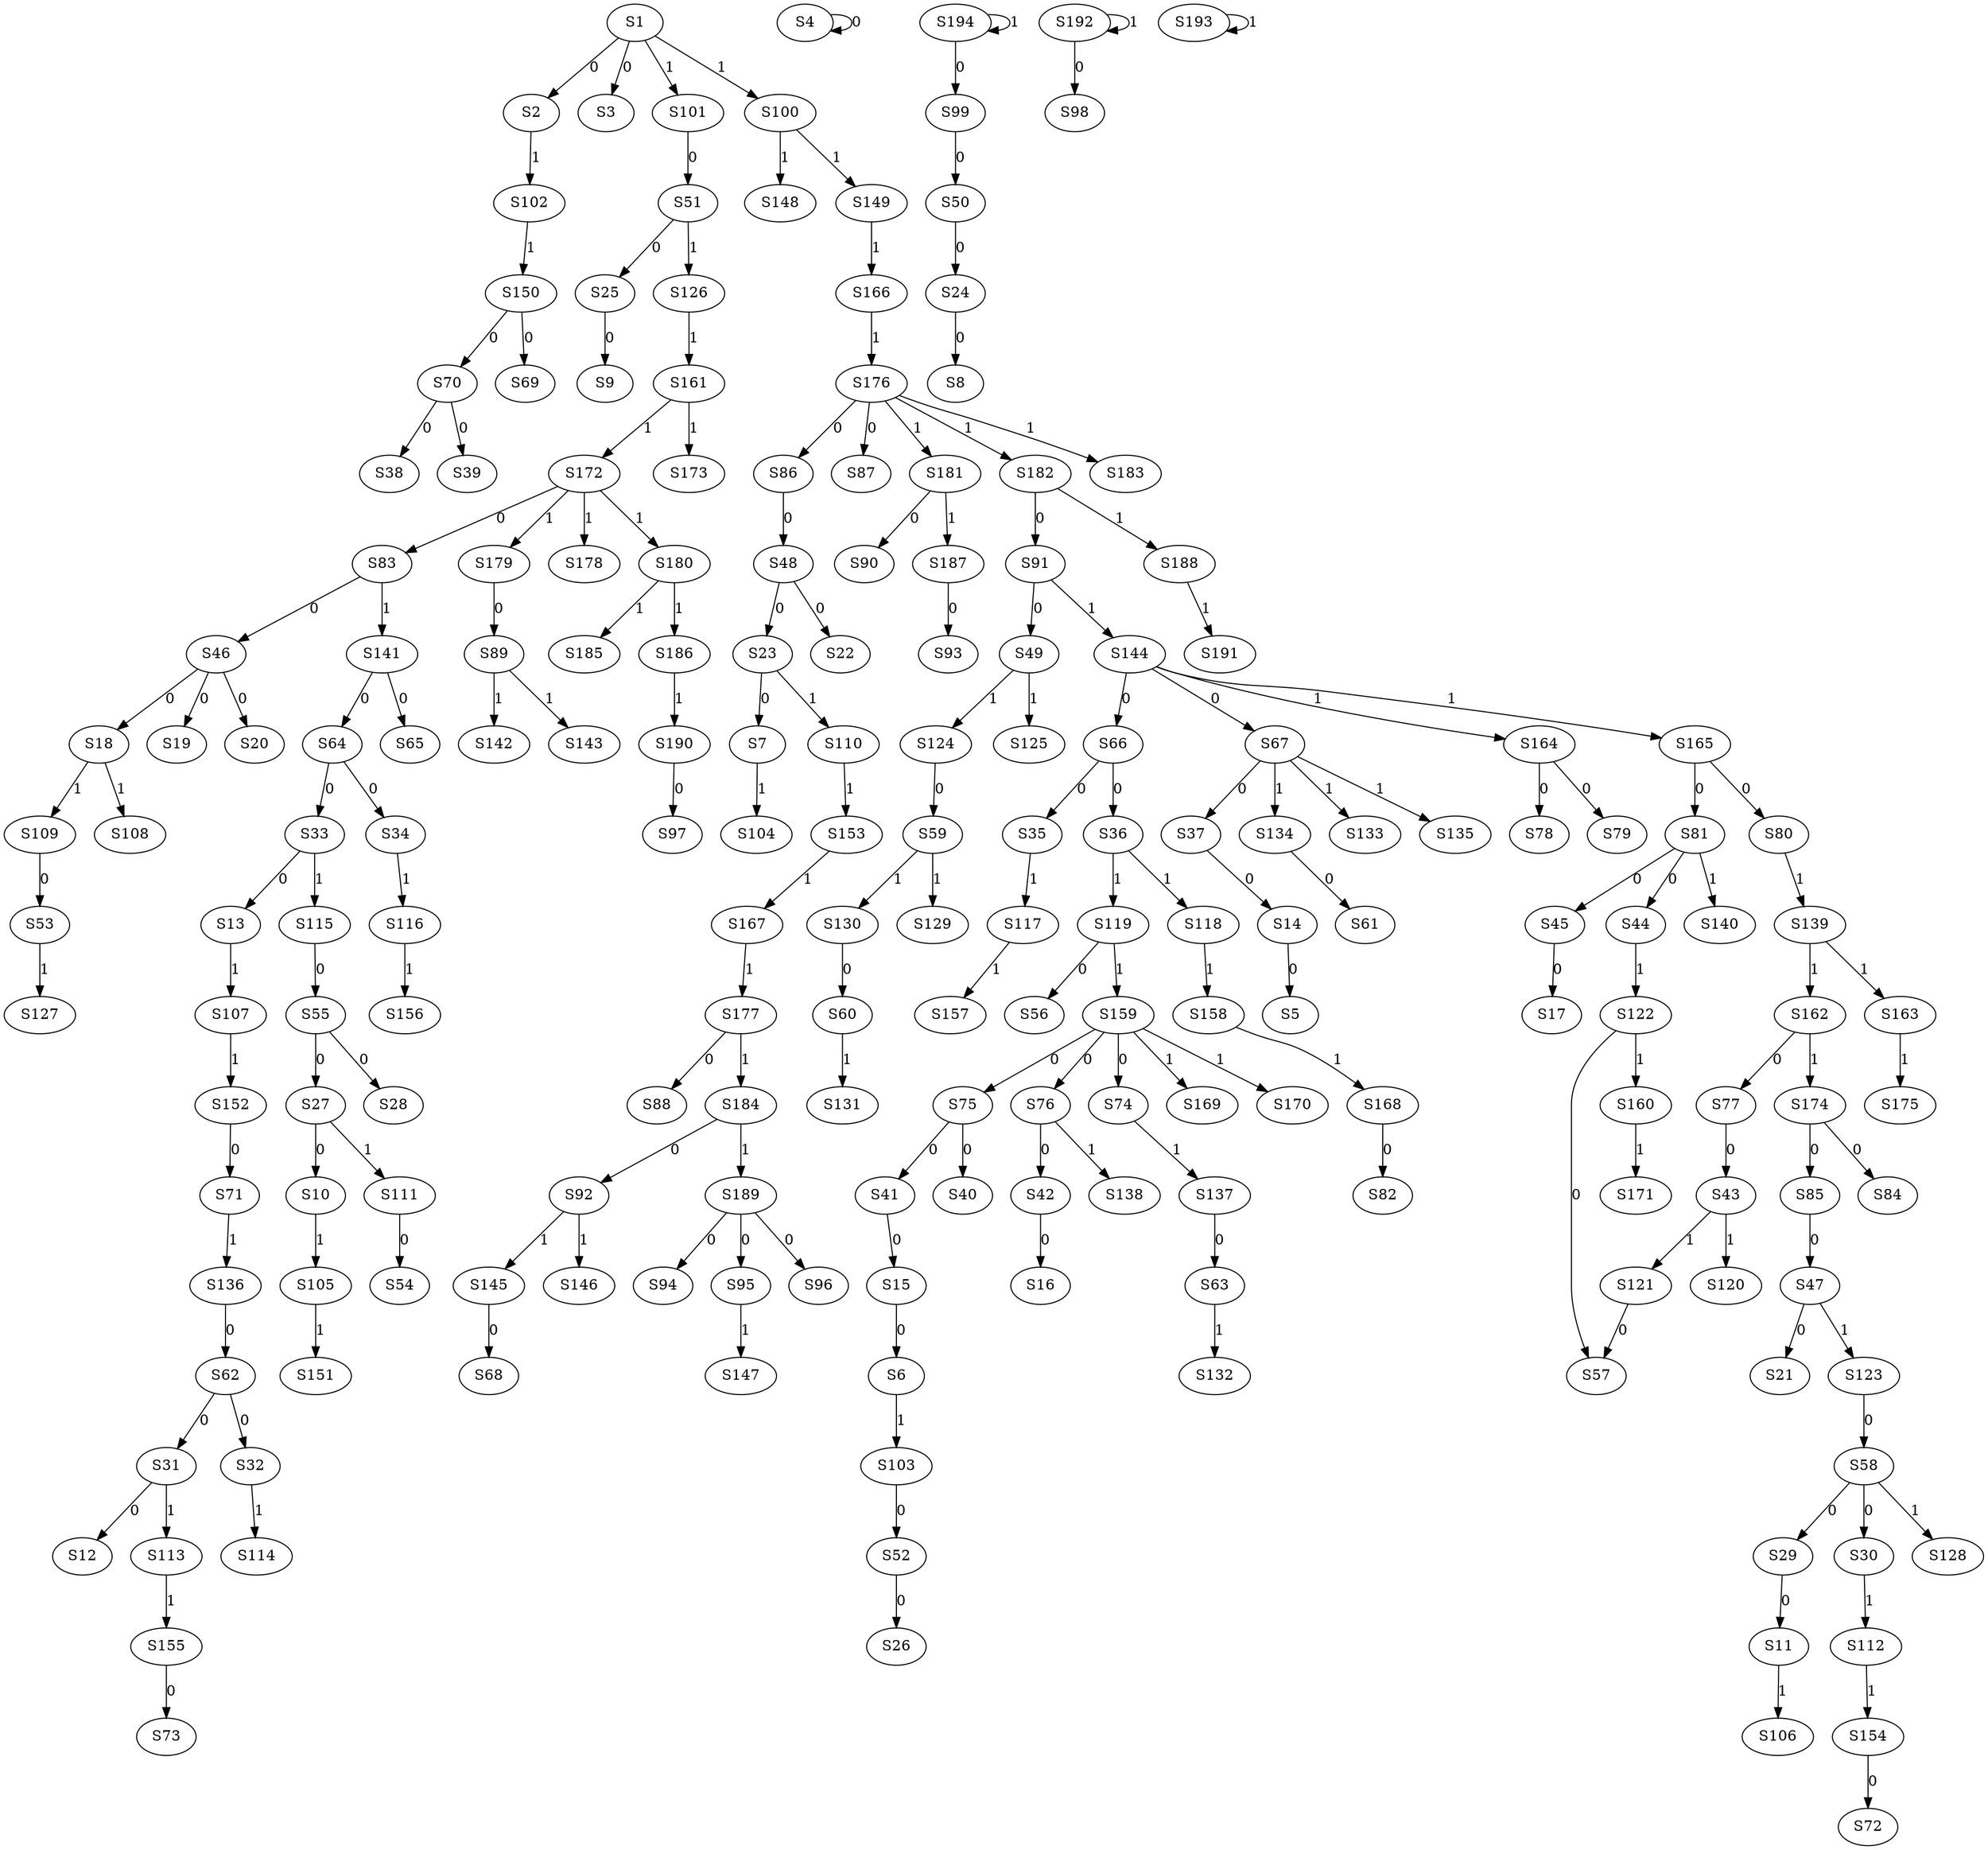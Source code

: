 strict digraph {
	S1 -> S2 [ label = 0 ];
	S1 -> S3 [ label = 0 ];
	S4 -> S4 [ label = 0 ];
	S14 -> S5 [ label = 0 ];
	S15 -> S6 [ label = 0 ];
	S23 -> S7 [ label = 0 ];
	S24 -> S8 [ label = 0 ];
	S25 -> S9 [ label = 0 ];
	S27 -> S10 [ label = 0 ];
	S29 -> S11 [ label = 0 ];
	S31 -> S12 [ label = 0 ];
	S33 -> S13 [ label = 0 ];
	S37 -> S14 [ label = 0 ];
	S41 -> S15 [ label = 0 ];
	S42 -> S16 [ label = 0 ];
	S45 -> S17 [ label = 0 ];
	S46 -> S18 [ label = 0 ];
	S46 -> S19 [ label = 0 ];
	S46 -> S20 [ label = 0 ];
	S47 -> S21 [ label = 0 ];
	S48 -> S22 [ label = 0 ];
	S48 -> S23 [ label = 0 ];
	S50 -> S24 [ label = 0 ];
	S51 -> S25 [ label = 0 ];
	S52 -> S26 [ label = 0 ];
	S55 -> S27 [ label = 0 ];
	S55 -> S28 [ label = 0 ];
	S58 -> S29 [ label = 0 ];
	S58 -> S30 [ label = 0 ];
	S62 -> S31 [ label = 0 ];
	S62 -> S32 [ label = 0 ];
	S64 -> S33 [ label = 0 ];
	S64 -> S34 [ label = 0 ];
	S66 -> S35 [ label = 0 ];
	S66 -> S36 [ label = 0 ];
	S67 -> S37 [ label = 0 ];
	S70 -> S38 [ label = 0 ];
	S70 -> S39 [ label = 0 ];
	S75 -> S40 [ label = 0 ];
	S75 -> S41 [ label = 0 ];
	S76 -> S42 [ label = 0 ];
	S77 -> S43 [ label = 0 ];
	S81 -> S44 [ label = 0 ];
	S81 -> S45 [ label = 0 ];
	S83 -> S46 [ label = 0 ];
	S85 -> S47 [ label = 0 ];
	S86 -> S48 [ label = 0 ];
	S91 -> S49 [ label = 0 ];
	S99 -> S50 [ label = 0 ];
	S101 -> S51 [ label = 0 ];
	S103 -> S52 [ label = 0 ];
	S109 -> S53 [ label = 0 ];
	S111 -> S54 [ label = 0 ];
	S115 -> S55 [ label = 0 ];
	S119 -> S56 [ label = 0 ];
	S121 -> S57 [ label = 0 ];
	S123 -> S58 [ label = 0 ];
	S124 -> S59 [ label = 0 ];
	S130 -> S60 [ label = 0 ];
	S134 -> S61 [ label = 0 ];
	S136 -> S62 [ label = 0 ];
	S137 -> S63 [ label = 0 ];
	S141 -> S64 [ label = 0 ];
	S141 -> S65 [ label = 0 ];
	S144 -> S66 [ label = 0 ];
	S144 -> S67 [ label = 0 ];
	S145 -> S68 [ label = 0 ];
	S150 -> S69 [ label = 0 ];
	S150 -> S70 [ label = 0 ];
	S152 -> S71 [ label = 0 ];
	S154 -> S72 [ label = 0 ];
	S155 -> S73 [ label = 0 ];
	S159 -> S74 [ label = 0 ];
	S159 -> S75 [ label = 0 ];
	S159 -> S76 [ label = 0 ];
	S162 -> S77 [ label = 0 ];
	S164 -> S78 [ label = 0 ];
	S164 -> S79 [ label = 0 ];
	S165 -> S80 [ label = 0 ];
	S165 -> S81 [ label = 0 ];
	S168 -> S82 [ label = 0 ];
	S172 -> S83 [ label = 0 ];
	S174 -> S84 [ label = 0 ];
	S174 -> S85 [ label = 0 ];
	S176 -> S86 [ label = 0 ];
	S176 -> S87 [ label = 0 ];
	S177 -> S88 [ label = 0 ];
	S179 -> S89 [ label = 0 ];
	S181 -> S90 [ label = 0 ];
	S182 -> S91 [ label = 0 ];
	S184 -> S92 [ label = 0 ];
	S187 -> S93 [ label = 0 ];
	S189 -> S94 [ label = 0 ];
	S189 -> S95 [ label = 0 ];
	S189 -> S96 [ label = 0 ];
	S190 -> S97 [ label = 0 ];
	S192 -> S98 [ label = 0 ];
	S194 -> S99 [ label = 0 ];
	S1 -> S100 [ label = 1 ];
	S1 -> S101 [ label = 1 ];
	S2 -> S102 [ label = 1 ];
	S6 -> S103 [ label = 1 ];
	S7 -> S104 [ label = 1 ];
	S10 -> S105 [ label = 1 ];
	S11 -> S106 [ label = 1 ];
	S13 -> S107 [ label = 1 ];
	S18 -> S108 [ label = 1 ];
	S18 -> S109 [ label = 1 ];
	S23 -> S110 [ label = 1 ];
	S27 -> S111 [ label = 1 ];
	S30 -> S112 [ label = 1 ];
	S31 -> S113 [ label = 1 ];
	S32 -> S114 [ label = 1 ];
	S33 -> S115 [ label = 1 ];
	S34 -> S116 [ label = 1 ];
	S35 -> S117 [ label = 1 ];
	S36 -> S118 [ label = 1 ];
	S36 -> S119 [ label = 1 ];
	S43 -> S120 [ label = 1 ];
	S43 -> S121 [ label = 1 ];
	S44 -> S122 [ label = 1 ];
	S47 -> S123 [ label = 1 ];
	S49 -> S124 [ label = 1 ];
	S49 -> S125 [ label = 1 ];
	S51 -> S126 [ label = 1 ];
	S53 -> S127 [ label = 1 ];
	S58 -> S128 [ label = 1 ];
	S59 -> S129 [ label = 1 ];
	S59 -> S130 [ label = 1 ];
	S60 -> S131 [ label = 1 ];
	S63 -> S132 [ label = 1 ];
	S67 -> S133 [ label = 1 ];
	S67 -> S134 [ label = 1 ];
	S67 -> S135 [ label = 1 ];
	S71 -> S136 [ label = 1 ];
	S74 -> S137 [ label = 1 ];
	S76 -> S138 [ label = 1 ];
	S80 -> S139 [ label = 1 ];
	S81 -> S140 [ label = 1 ];
	S83 -> S141 [ label = 1 ];
	S89 -> S142 [ label = 1 ];
	S89 -> S143 [ label = 1 ];
	S91 -> S144 [ label = 1 ];
	S92 -> S145 [ label = 1 ];
	S92 -> S146 [ label = 1 ];
	S95 -> S147 [ label = 1 ];
	S100 -> S148 [ label = 1 ];
	S100 -> S149 [ label = 1 ];
	S102 -> S150 [ label = 1 ];
	S105 -> S151 [ label = 1 ];
	S107 -> S152 [ label = 1 ];
	S110 -> S153 [ label = 1 ];
	S112 -> S154 [ label = 1 ];
	S113 -> S155 [ label = 1 ];
	S116 -> S156 [ label = 1 ];
	S117 -> S157 [ label = 1 ];
	S118 -> S158 [ label = 1 ];
	S119 -> S159 [ label = 1 ];
	S122 -> S160 [ label = 1 ];
	S126 -> S161 [ label = 1 ];
	S139 -> S162 [ label = 1 ];
	S139 -> S163 [ label = 1 ];
	S144 -> S164 [ label = 1 ];
	S144 -> S165 [ label = 1 ];
	S149 -> S166 [ label = 1 ];
	S153 -> S167 [ label = 1 ];
	S158 -> S168 [ label = 1 ];
	S159 -> S169 [ label = 1 ];
	S159 -> S170 [ label = 1 ];
	S160 -> S171 [ label = 1 ];
	S161 -> S172 [ label = 1 ];
	S161 -> S173 [ label = 1 ];
	S162 -> S174 [ label = 1 ];
	S163 -> S175 [ label = 1 ];
	S166 -> S176 [ label = 1 ];
	S167 -> S177 [ label = 1 ];
	S172 -> S178 [ label = 1 ];
	S172 -> S179 [ label = 1 ];
	S172 -> S180 [ label = 1 ];
	S176 -> S181 [ label = 1 ];
	S176 -> S182 [ label = 1 ];
	S176 -> S183 [ label = 1 ];
	S177 -> S184 [ label = 1 ];
	S180 -> S185 [ label = 1 ];
	S180 -> S186 [ label = 1 ];
	S181 -> S187 [ label = 1 ];
	S182 -> S188 [ label = 1 ];
	S184 -> S189 [ label = 1 ];
	S186 -> S190 [ label = 1 ];
	S188 -> S191 [ label = 1 ];
	S192 -> S192 [ label = 1 ];
	S193 -> S193 [ label = 1 ];
	S194 -> S194 [ label = 1 ];
	S122 -> S57 [ label = 0 ];
}